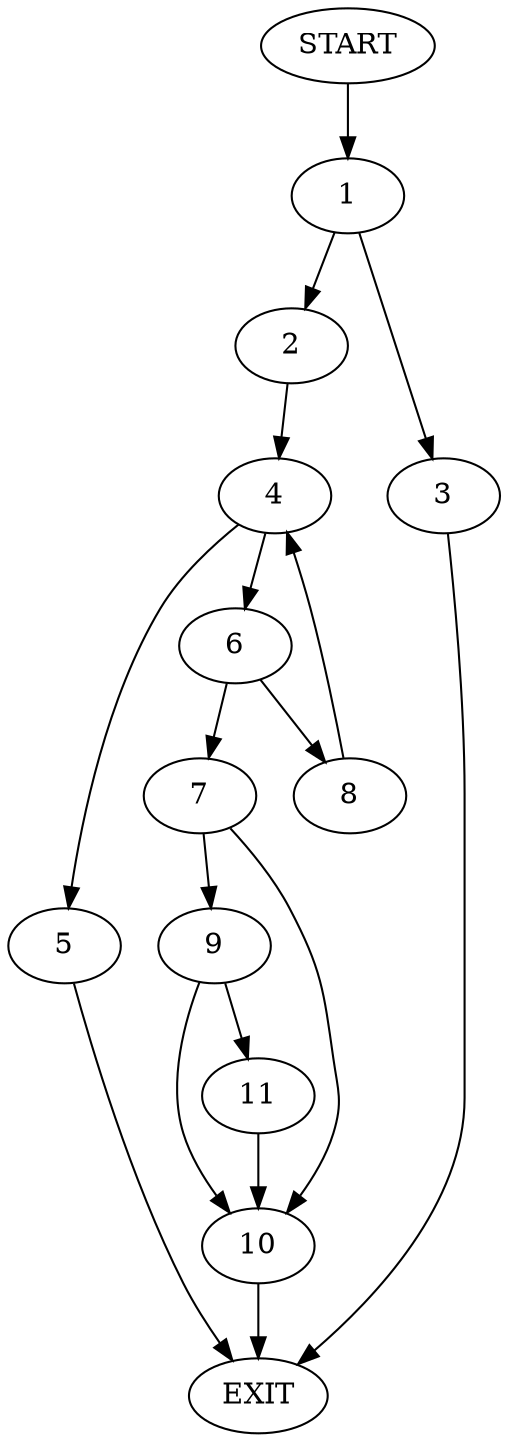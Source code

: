 digraph {
0 [label="START"]
12 [label="EXIT"]
0 -> 1
1 -> 2
1 -> 3
2 -> 4
3 -> 12
4 -> 5
4 -> 6
5 -> 12
6 -> 7
6 -> 8
8 -> 4
7 -> 9
7 -> 10
9 -> 10
9 -> 11
10 -> 12
11 -> 10
}
